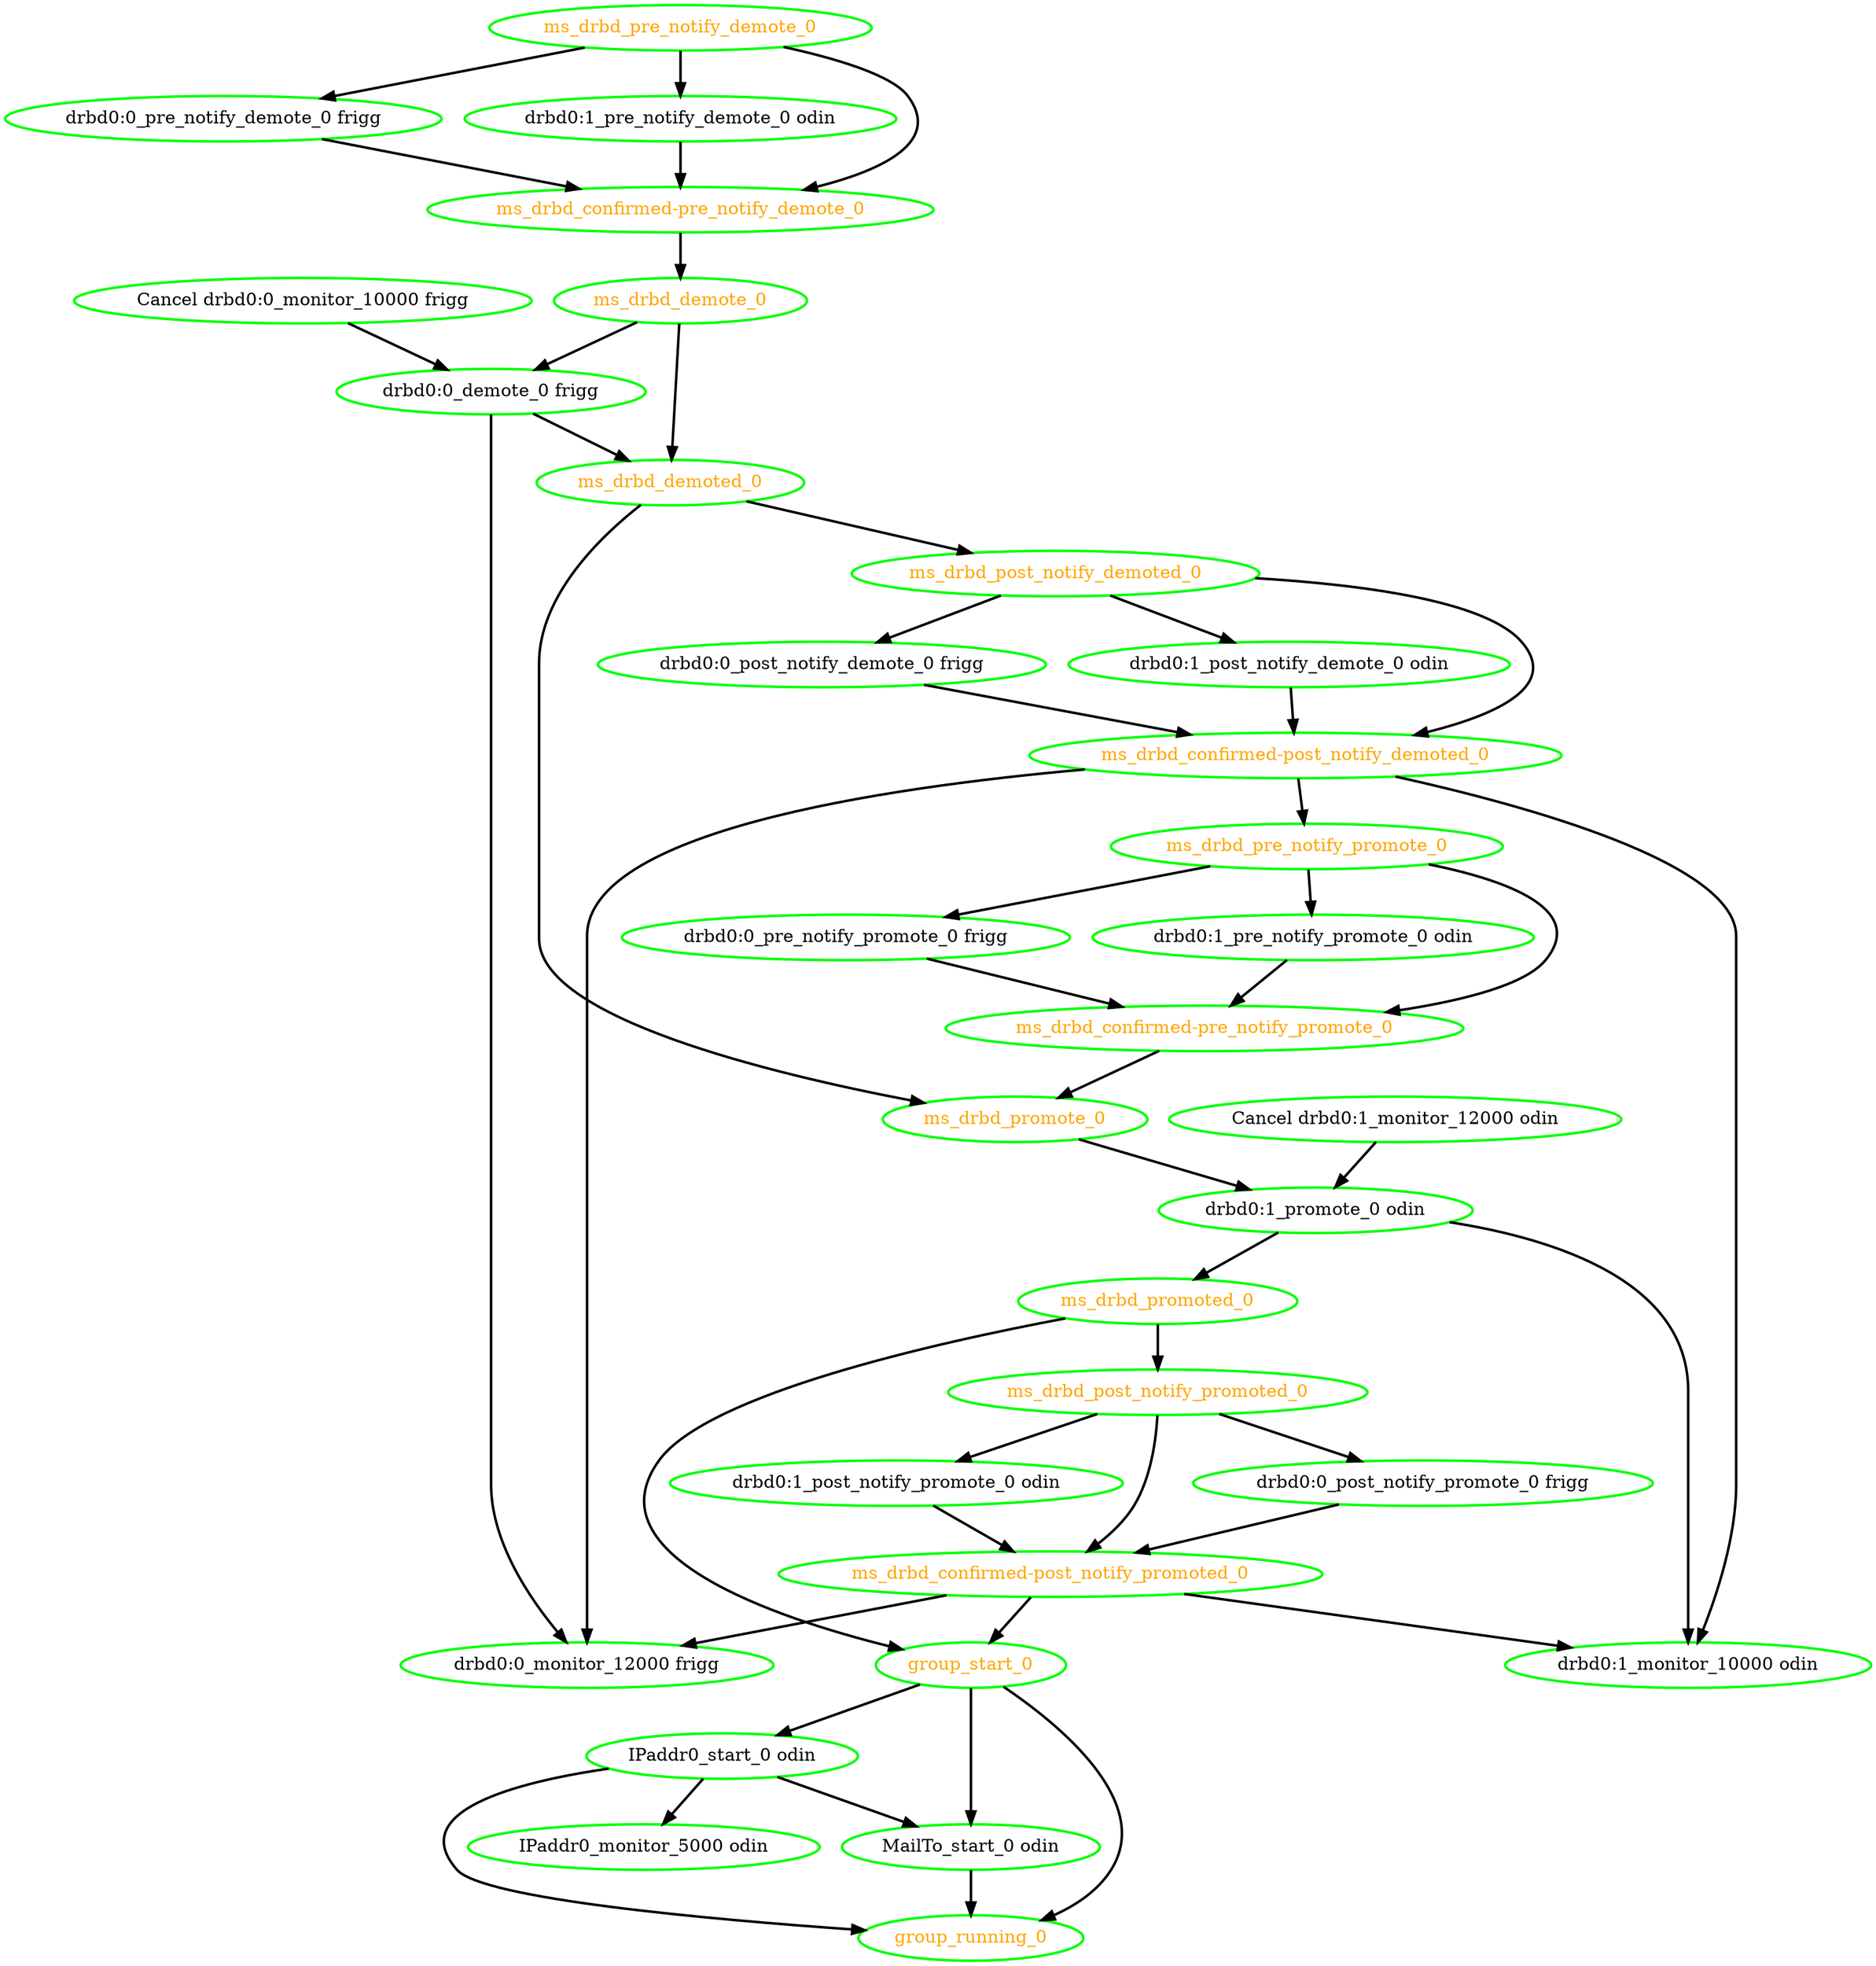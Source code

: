 digraph "g" {
"Cancel drbd0:0_monitor_10000 frigg" -> "drbd0:0_demote_0 frigg" [ style = bold]
"Cancel drbd0:0_monitor_10000 frigg" [ style=bold color="green" fontcolor="black"  ]
"Cancel drbd0:1_monitor_12000 odin" -> "drbd0:1_promote_0 odin" [ style = bold]
"Cancel drbd0:1_monitor_12000 odin" [ style=bold color="green" fontcolor="black"  ]
"IPaddr0_monitor_5000 odin" [ style=bold color="green" fontcolor="black"  ]
"IPaddr0_start_0 odin" -> "IPaddr0_monitor_5000 odin" [ style = bold]
"IPaddr0_start_0 odin" -> "MailTo_start_0 odin" [ style = bold]
"IPaddr0_start_0 odin" -> "group_running_0" [ style = bold]
"IPaddr0_start_0 odin" [ style=bold color="green" fontcolor="black"  ]
"MailTo_start_0 odin" -> "group_running_0" [ style = bold]
"MailTo_start_0 odin" [ style=bold color="green" fontcolor="black"  ]
"drbd0:0_demote_0 frigg" -> "drbd0:0_monitor_12000 frigg" [ style = bold]
"drbd0:0_demote_0 frigg" -> "ms_drbd_demoted_0" [ style = bold]
"drbd0:0_demote_0 frigg" [ style=bold color="green" fontcolor="black"  ]
"drbd0:0_monitor_12000 frigg" [ style=bold color="green" fontcolor="black"  ]
"drbd0:0_post_notify_demote_0 frigg" -> "ms_drbd_confirmed-post_notify_demoted_0" [ style = bold]
"drbd0:0_post_notify_demote_0 frigg" [ style=bold color="green" fontcolor="black"  ]
"drbd0:0_post_notify_promote_0 frigg" -> "ms_drbd_confirmed-post_notify_promoted_0" [ style = bold]
"drbd0:0_post_notify_promote_0 frigg" [ style=bold color="green" fontcolor="black"  ]
"drbd0:0_pre_notify_demote_0 frigg" -> "ms_drbd_confirmed-pre_notify_demote_0" [ style = bold]
"drbd0:0_pre_notify_demote_0 frigg" [ style=bold color="green" fontcolor="black"  ]
"drbd0:0_pre_notify_promote_0 frigg" -> "ms_drbd_confirmed-pre_notify_promote_0" [ style = bold]
"drbd0:0_pre_notify_promote_0 frigg" [ style=bold color="green" fontcolor="black"  ]
"drbd0:1_monitor_10000 odin" [ style=bold color="green" fontcolor="black"  ]
"drbd0:1_post_notify_demote_0 odin" -> "ms_drbd_confirmed-post_notify_demoted_0" [ style = bold]
"drbd0:1_post_notify_demote_0 odin" [ style=bold color="green" fontcolor="black"  ]
"drbd0:1_post_notify_promote_0 odin" -> "ms_drbd_confirmed-post_notify_promoted_0" [ style = bold]
"drbd0:1_post_notify_promote_0 odin" [ style=bold color="green" fontcolor="black"  ]
"drbd0:1_pre_notify_demote_0 odin" -> "ms_drbd_confirmed-pre_notify_demote_0" [ style = bold]
"drbd0:1_pre_notify_demote_0 odin" [ style=bold color="green" fontcolor="black"  ]
"drbd0:1_pre_notify_promote_0 odin" -> "ms_drbd_confirmed-pre_notify_promote_0" [ style = bold]
"drbd0:1_pre_notify_promote_0 odin" [ style=bold color="green" fontcolor="black"  ]
"drbd0:1_promote_0 odin" -> "drbd0:1_monitor_10000 odin" [ style = bold]
"drbd0:1_promote_0 odin" -> "ms_drbd_promoted_0" [ style = bold]
"drbd0:1_promote_0 odin" [ style=bold color="green" fontcolor="black"  ]
"group_running_0" [ style=bold color="green" fontcolor="orange"  ]
"group_start_0" -> "IPaddr0_start_0 odin" [ style = bold]
"group_start_0" -> "MailTo_start_0 odin" [ style = bold]
"group_start_0" -> "group_running_0" [ style = bold]
"group_start_0" [ style=bold color="green" fontcolor="orange"  ]
"ms_drbd_confirmed-post_notify_demoted_0" -> "drbd0:0_monitor_12000 frigg" [ style = bold]
"ms_drbd_confirmed-post_notify_demoted_0" -> "drbd0:1_monitor_10000 odin" [ style = bold]
"ms_drbd_confirmed-post_notify_demoted_0" -> "ms_drbd_pre_notify_promote_0" [ style = bold]
"ms_drbd_confirmed-post_notify_demoted_0" [ style=bold color="green" fontcolor="orange"  ]
"ms_drbd_confirmed-post_notify_promoted_0" -> "drbd0:0_monitor_12000 frigg" [ style = bold]
"ms_drbd_confirmed-post_notify_promoted_0" -> "drbd0:1_monitor_10000 odin" [ style = bold]
"ms_drbd_confirmed-post_notify_promoted_0" -> "group_start_0" [ style = bold]
"ms_drbd_confirmed-post_notify_promoted_0" [ style=bold color="green" fontcolor="orange"  ]
"ms_drbd_confirmed-pre_notify_demote_0" -> "ms_drbd_demote_0" [ style = bold]
"ms_drbd_confirmed-pre_notify_demote_0" [ style=bold color="green" fontcolor="orange"  ]
"ms_drbd_confirmed-pre_notify_promote_0" -> "ms_drbd_promote_0" [ style = bold]
"ms_drbd_confirmed-pre_notify_promote_0" [ style=bold color="green" fontcolor="orange"  ]
"ms_drbd_demote_0" -> "drbd0:0_demote_0 frigg" [ style = bold]
"ms_drbd_demote_0" -> "ms_drbd_demoted_0" [ style = bold]
"ms_drbd_demote_0" [ style=bold color="green" fontcolor="orange"  ]
"ms_drbd_demoted_0" -> "ms_drbd_post_notify_demoted_0" [ style = bold]
"ms_drbd_demoted_0" -> "ms_drbd_promote_0" [ style = bold]
"ms_drbd_demoted_0" [ style=bold color="green" fontcolor="orange"  ]
"ms_drbd_post_notify_demoted_0" -> "drbd0:0_post_notify_demote_0 frigg" [ style = bold]
"ms_drbd_post_notify_demoted_0" -> "drbd0:1_post_notify_demote_0 odin" [ style = bold]
"ms_drbd_post_notify_demoted_0" -> "ms_drbd_confirmed-post_notify_demoted_0" [ style = bold]
"ms_drbd_post_notify_demoted_0" [ style=bold color="green" fontcolor="orange"  ]
"ms_drbd_post_notify_promoted_0" -> "drbd0:0_post_notify_promote_0 frigg" [ style = bold]
"ms_drbd_post_notify_promoted_0" -> "drbd0:1_post_notify_promote_0 odin" [ style = bold]
"ms_drbd_post_notify_promoted_0" -> "ms_drbd_confirmed-post_notify_promoted_0" [ style = bold]
"ms_drbd_post_notify_promoted_0" [ style=bold color="green" fontcolor="orange"  ]
"ms_drbd_pre_notify_demote_0" -> "drbd0:0_pre_notify_demote_0 frigg" [ style = bold]
"ms_drbd_pre_notify_demote_0" -> "drbd0:1_pre_notify_demote_0 odin" [ style = bold]
"ms_drbd_pre_notify_demote_0" -> "ms_drbd_confirmed-pre_notify_demote_0" [ style = bold]
"ms_drbd_pre_notify_demote_0" [ style=bold color="green" fontcolor="orange"  ]
"ms_drbd_pre_notify_promote_0" -> "drbd0:0_pre_notify_promote_0 frigg" [ style = bold]
"ms_drbd_pre_notify_promote_0" -> "drbd0:1_pre_notify_promote_0 odin" [ style = bold]
"ms_drbd_pre_notify_promote_0" -> "ms_drbd_confirmed-pre_notify_promote_0" [ style = bold]
"ms_drbd_pre_notify_promote_0" [ style=bold color="green" fontcolor="orange"  ]
"ms_drbd_promote_0" -> "drbd0:1_promote_0 odin" [ style = bold]
"ms_drbd_promote_0" [ style=bold color="green" fontcolor="orange"  ]
"ms_drbd_promoted_0" -> "group_start_0" [ style = bold]
"ms_drbd_promoted_0" -> "ms_drbd_post_notify_promoted_0" [ style = bold]
"ms_drbd_promoted_0" [ style=bold color="green" fontcolor="orange"  ]
}
